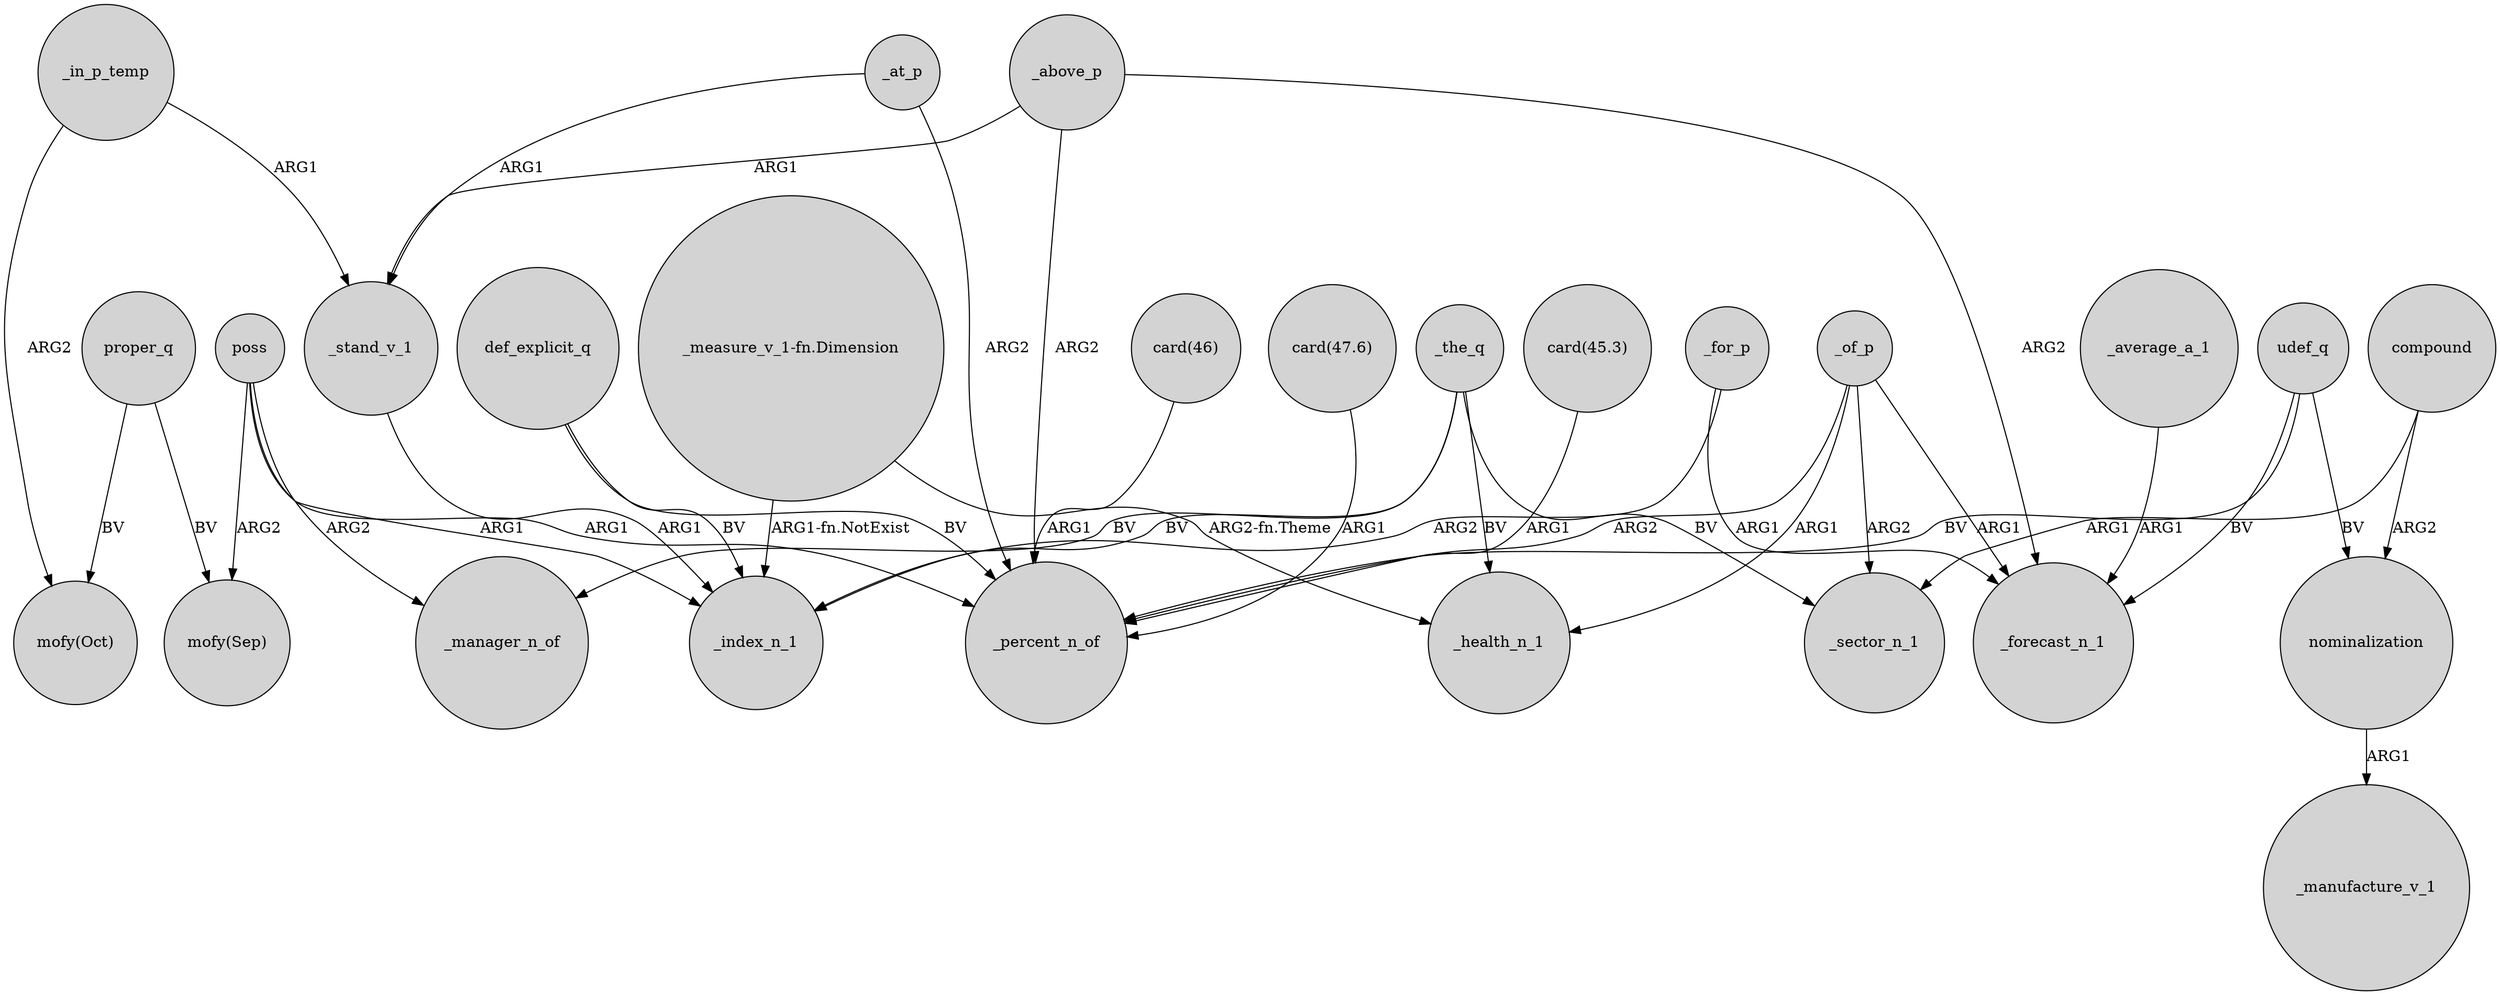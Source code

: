 digraph {
	node [shape=circle style=filled]
	_above_p -> _percent_n_of [label=ARG2]
	_the_q -> _manager_n_of [label=BV]
	_the_q -> _health_n_1 [label=BV]
	_above_p -> _stand_v_1 [label=ARG1]
	_average_a_1 -> _forecast_n_1 [label=ARG1]
	_for_p -> _forecast_n_1 [label=ARG1]
	"card(46)" -> _percent_n_of [label=ARG1]
	compound -> _sector_n_1 [label=ARG1]
	def_explicit_q -> _index_n_1 [label=BV]
	"_measure_v_1-fn.Dimension" -> _health_n_1 [label="ARG2-fn.Theme"]
	_at_p -> _stand_v_1 [label=ARG1]
	_of_p -> _sector_n_1 [label=ARG2]
	nominalization -> _manufacture_v_1 [label=ARG1]
	_in_p_temp -> "mofy(Oct)" [label=ARG2]
	proper_q -> "mofy(Oct)" [label=BV]
	compound -> nominalization [label=ARG2]
	proper_q -> "mofy(Sep)" [label=BV]
	_of_p -> _health_n_1 [label=ARG1]
	_in_p_temp -> _stand_v_1 [label=ARG1]
	def_explicit_q -> _percent_n_of [label=BV]
	poss -> _percent_n_of [label=ARG1]
	_of_p -> _percent_n_of [label=ARG2]
	_stand_v_1 -> _index_n_1 [label=ARG1]
	_above_p -> _forecast_n_1 [label=ARG2]
	"card(47.6)" -> _percent_n_of [label=ARG1]
	poss -> "mofy(Sep)" [label=ARG2]
	udef_q -> nominalization [label=BV]
	_of_p -> _forecast_n_1 [label=ARG1]
	udef_q -> _forecast_n_1 [label=BV]
	_the_q -> _index_n_1 [label=BV]
	_at_p -> _percent_n_of [label=ARG2]
	poss -> _manager_n_of [label=ARG2]
	udef_q -> _percent_n_of [label=BV]
	"_measure_v_1-fn.Dimension" -> _index_n_1 [label="ARG1-fn.NotExist"]
	"card(45.3)" -> _percent_n_of [label=ARG1]
	_for_p -> _index_n_1 [label=ARG2]
	_the_q -> _sector_n_1 [label=BV]
	poss -> _index_n_1 [label=ARG1]
}
